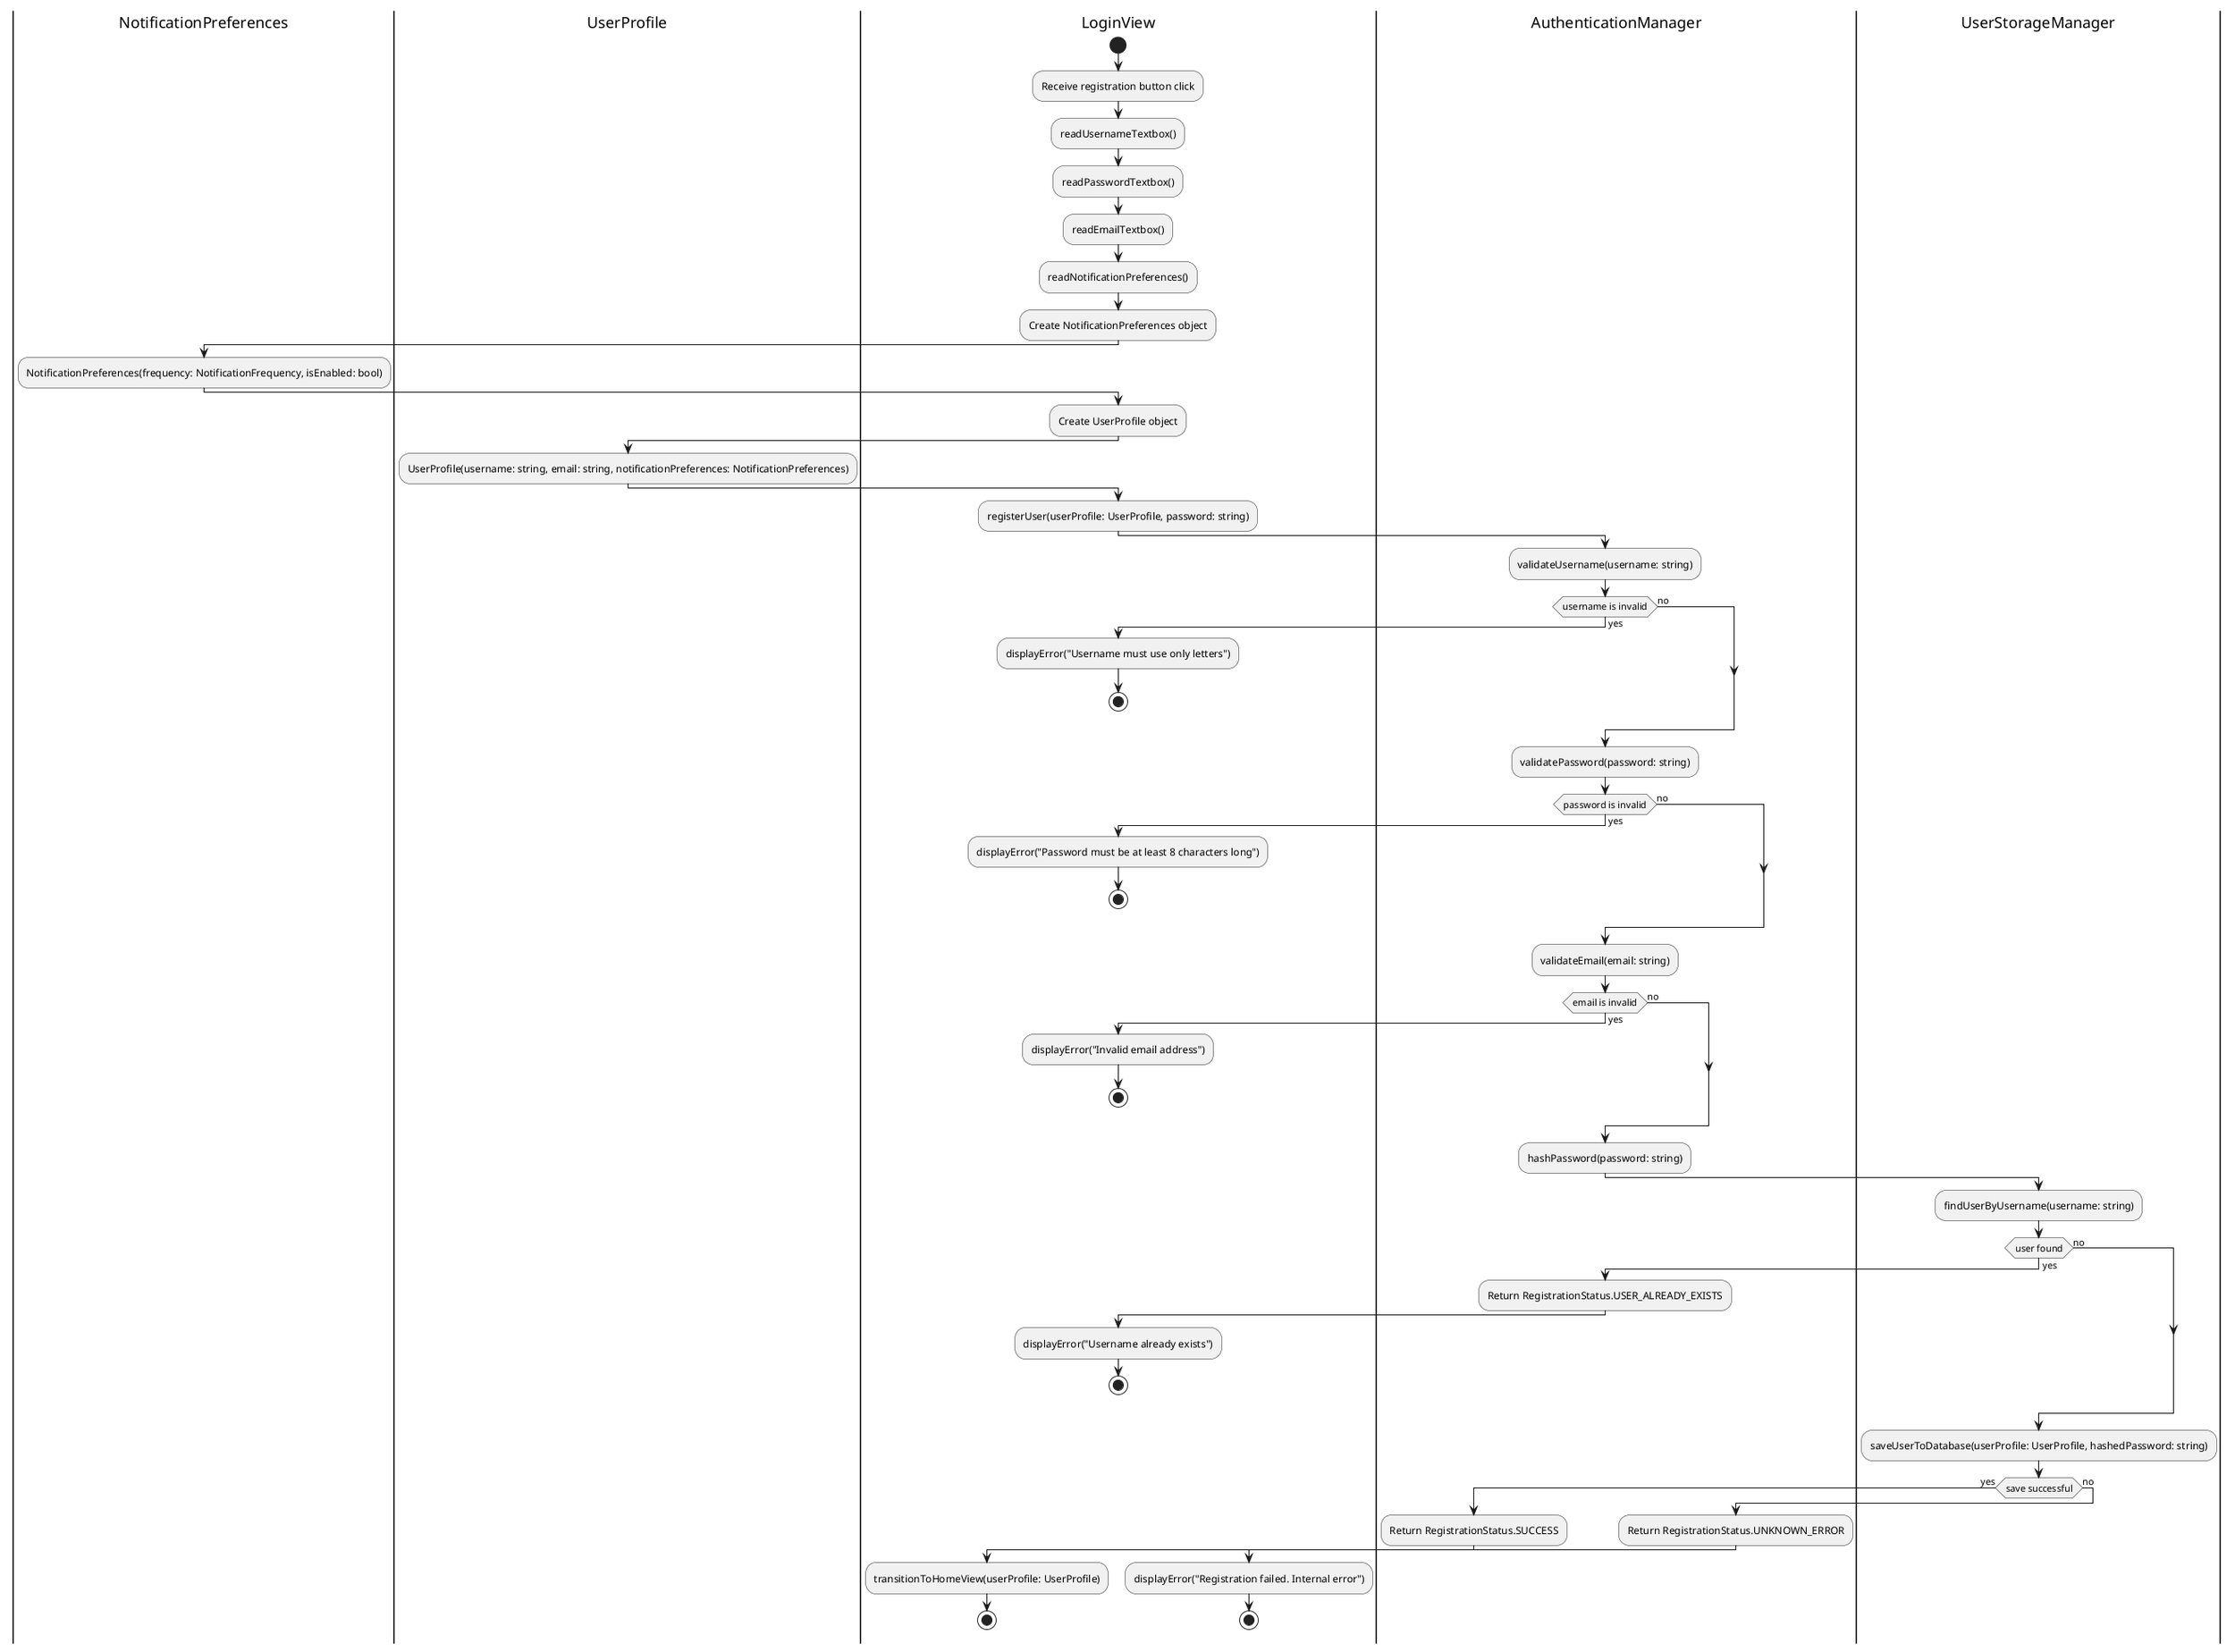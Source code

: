 @startuml
|NotificationPreferences|
|UserProfile|
|LoginView|
start
:Receive registration button click;
:readUsernameTextbox();
:readPasswordTextbox();
:readEmailTextbox();
:readNotificationPreferences();
:Create NotificationPreferences object;
|NotificationPreferences|
:NotificationPreferences(frequency: NotificationFrequency, isEnabled: bool);
|LoginView|
:Create UserProfile object;
|UserProfile|
:UserProfile(username: string, email: string, notificationPreferences: NotificationPreferences);

|LoginView|

:registerUser(userProfile: UserProfile, password: string);

|AuthenticationManager|
:validateUsername(username: string);
if (username is invalid) then (yes)
|LoginView|
    :displayError("Username must use only letters");
    stop
else (no)
endif
|AuthenticationManager|

:validatePassword(password: string);
if (password is invalid) then (yes)
|LoginView|
    :displayError("Password must be at least 8 characters long");
    stop
else (no)
endif
|AuthenticationManager|

:validateEmail(email: string);
if (email is invalid) then (yes)
|LoginView|
    :displayError("Invalid email address");
    stop
else (no)
endif
|AuthenticationManager|

:hashPassword(password: string);

|UserStorageManager|
:findUserByUsername(username: string);
if (user found) then (yes)
|AuthenticationManager|
    :Return RegistrationStatus.USER_ALREADY_EXISTS;
|LoginView|
    :displayError("Username already exists");
    stop
else (no)
endif

|UserStorageManager|
:saveUserToDatabase(userProfile: UserProfile, hashedPassword: string);

if (save successful) then (yes)
    |AuthenticationManager|
    :Return RegistrationStatus.SUCCESS;
    |LoginView|
    :transitionToHomeView(userProfile: UserProfile);
    stop
else (no)
    |AuthenticationManager|
    :Return RegistrationStatus.UNKNOWN_ERROR;
    |LoginView|
    :displayError("Registration failed. Internal error");
    stop
endif
@enduml